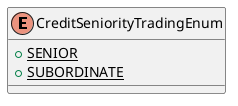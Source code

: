 @startuml

    enum CreditSeniorityTradingEnum [[CreditSeniorityTradingEnum.html]] {
        {static} +SENIOR
        {static} +SUBORDINATE
    }

@enduml

